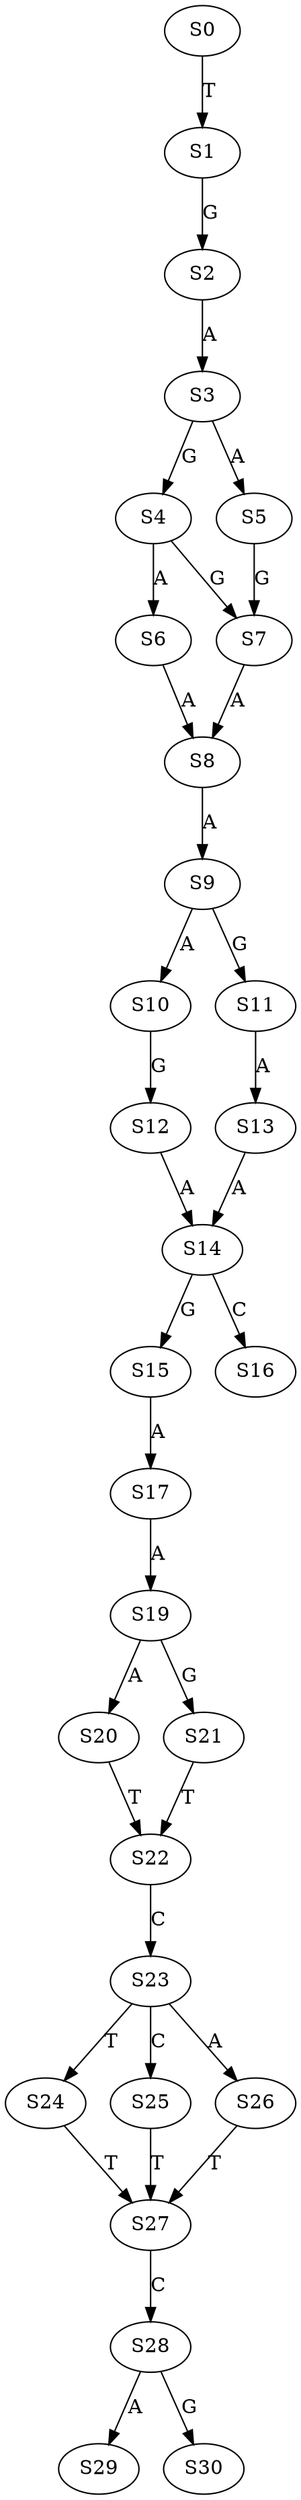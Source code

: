 strict digraph  {
	S0 -> S1 [ label = T ];
	S1 -> S2 [ label = G ];
	S2 -> S3 [ label = A ];
	S3 -> S4 [ label = G ];
	S3 -> S5 [ label = A ];
	S4 -> S6 [ label = A ];
	S4 -> S7 [ label = G ];
	S5 -> S7 [ label = G ];
	S6 -> S8 [ label = A ];
	S7 -> S8 [ label = A ];
	S8 -> S9 [ label = A ];
	S9 -> S10 [ label = A ];
	S9 -> S11 [ label = G ];
	S10 -> S12 [ label = G ];
	S11 -> S13 [ label = A ];
	S12 -> S14 [ label = A ];
	S13 -> S14 [ label = A ];
	S14 -> S15 [ label = G ];
	S14 -> S16 [ label = C ];
	S15 -> S17 [ label = A ];
	S17 -> S19 [ label = A ];
	S19 -> S20 [ label = A ];
	S19 -> S21 [ label = G ];
	S20 -> S22 [ label = T ];
	S21 -> S22 [ label = T ];
	S22 -> S23 [ label = C ];
	S23 -> S24 [ label = T ];
	S23 -> S25 [ label = C ];
	S23 -> S26 [ label = A ];
	S24 -> S27 [ label = T ];
	S25 -> S27 [ label = T ];
	S26 -> S27 [ label = T ];
	S27 -> S28 [ label = C ];
	S28 -> S29 [ label = A ];
	S28 -> S30 [ label = G ];
}
